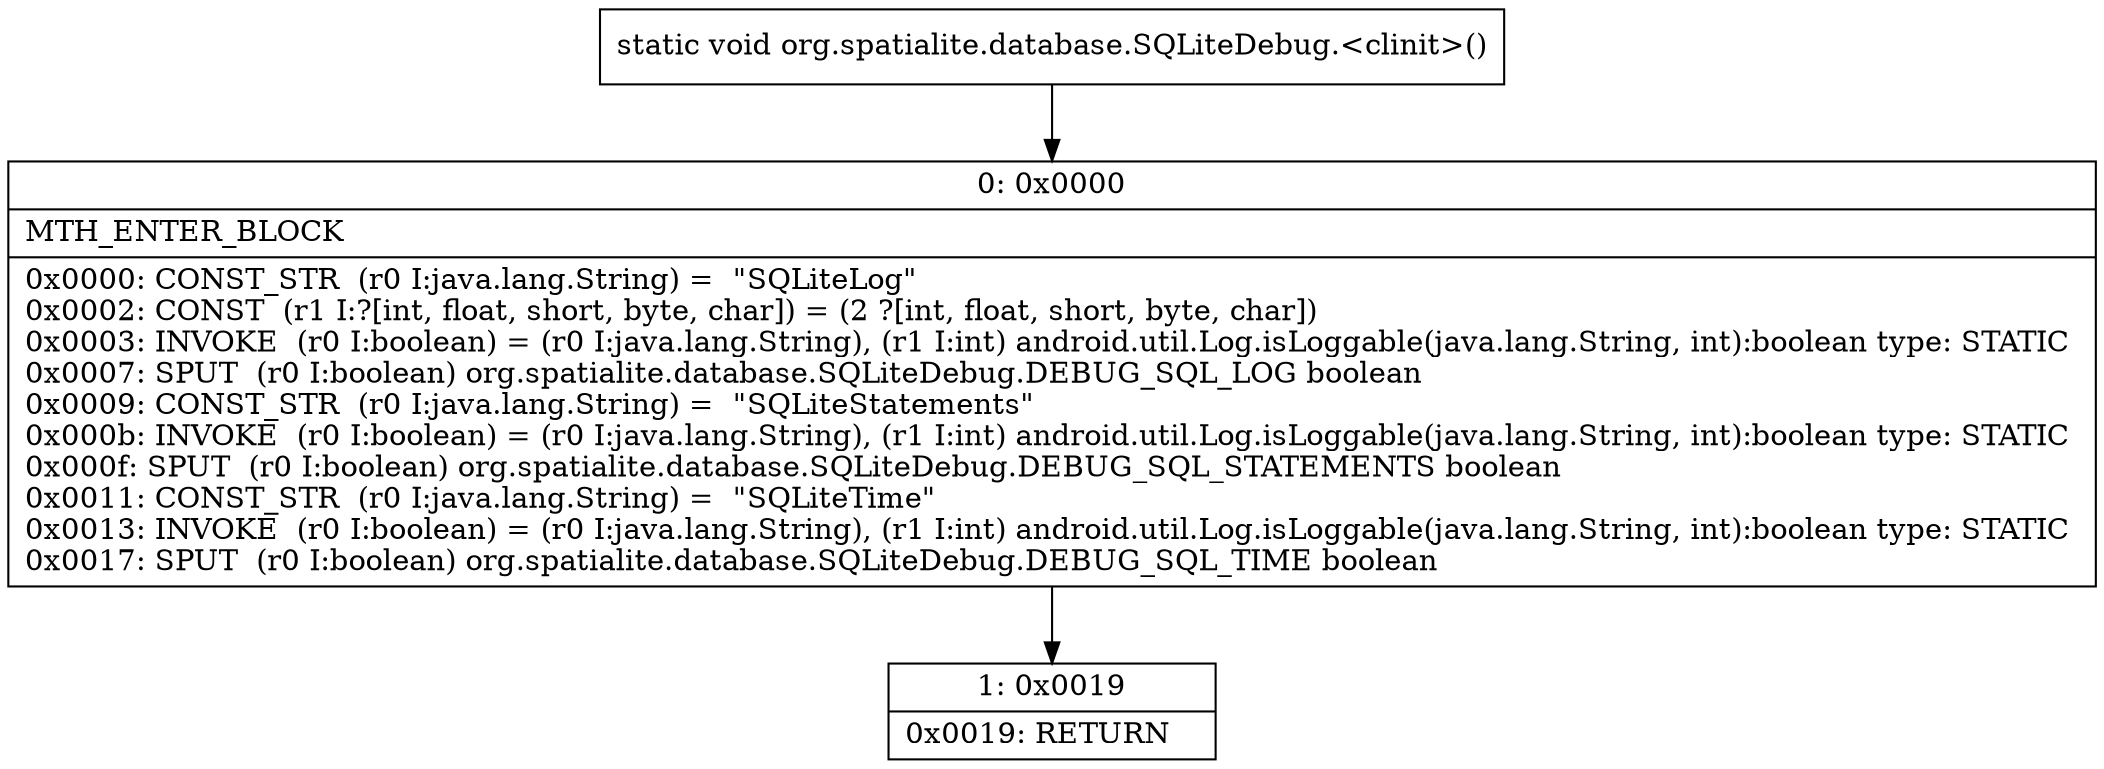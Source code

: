 digraph "CFG fororg.spatialite.database.SQLiteDebug.\<clinit\>()V" {
Node_0 [shape=record,label="{0\:\ 0x0000|MTH_ENTER_BLOCK\l|0x0000: CONST_STR  (r0 I:java.lang.String) =  \"SQLiteLog\" \l0x0002: CONST  (r1 I:?[int, float, short, byte, char]) = (2 ?[int, float, short, byte, char]) \l0x0003: INVOKE  (r0 I:boolean) = (r0 I:java.lang.String), (r1 I:int) android.util.Log.isLoggable(java.lang.String, int):boolean type: STATIC \l0x0007: SPUT  (r0 I:boolean) org.spatialite.database.SQLiteDebug.DEBUG_SQL_LOG boolean \l0x0009: CONST_STR  (r0 I:java.lang.String) =  \"SQLiteStatements\" \l0x000b: INVOKE  (r0 I:boolean) = (r0 I:java.lang.String), (r1 I:int) android.util.Log.isLoggable(java.lang.String, int):boolean type: STATIC \l0x000f: SPUT  (r0 I:boolean) org.spatialite.database.SQLiteDebug.DEBUG_SQL_STATEMENTS boolean \l0x0011: CONST_STR  (r0 I:java.lang.String) =  \"SQLiteTime\" \l0x0013: INVOKE  (r0 I:boolean) = (r0 I:java.lang.String), (r1 I:int) android.util.Log.isLoggable(java.lang.String, int):boolean type: STATIC \l0x0017: SPUT  (r0 I:boolean) org.spatialite.database.SQLiteDebug.DEBUG_SQL_TIME boolean \l}"];
Node_1 [shape=record,label="{1\:\ 0x0019|0x0019: RETURN   \l}"];
MethodNode[shape=record,label="{static void org.spatialite.database.SQLiteDebug.\<clinit\>() }"];
MethodNode -> Node_0;
Node_0 -> Node_1;
}

